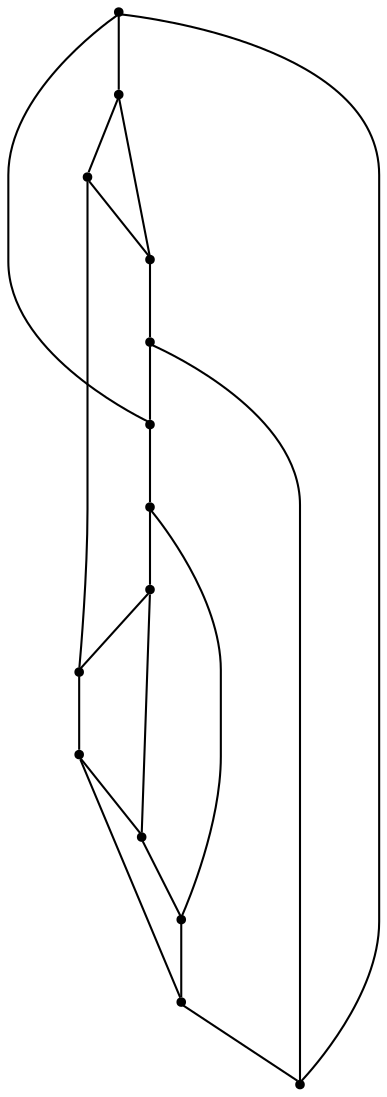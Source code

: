 graph {
  node [shape=point,comment="{\"directed\":false,\"doi\":\"10.1007/978-3-319-50106-2_20\",\"figure\":\"4 (1)\"}"]

  v0 [pos="618.4381063907506,617.2361399727538"]
  v1 [pos="586.4725585503119,585.2688537053289"]
  v2 [pos="522.5374091078062,553.3018217884576"]
  v3 [pos="554.5050076747157,649.2034262401786"]
  v4 [pos="490.5698264380012,521.338605129889"]
  v5 [pos="458.60224376819616,489.3715732130176"]
  v6 [pos="426.6346293041822,457.40428694559273"]
  v7 [pos="394.6670466343772,425.43700067816786"]
  v8 [pos="362.7036290059314,393.4699687612965"]
  v9 [pos="330.7360145419175,361.506752102728"]
  v10 [pos="298.76843187211244,329.5397201858566"]
  v11 [pos="266.80084522803133,265.60514765100686"]
  v12 [pos="234.83324666112185,233.63798855885886"]
  v13 [pos="202.8656480942124,297.5724339184318"]

  v0 -- v3 [id="-1",pos="618.4381063907506,617.2361399727538 618.4443539527894,649.2076230243117 618.4443539527894,649.2076230243117 618.4443539527894,649.2076230243117 554.5050076747157,649.2034262401786 554.5050076747157,649.2034262401786 554.5050076747157,649.2034262401786"]
  v13 -- v10 [id="-2",pos="202.8656480942124,297.5724339184318 298.77259691347166,297.57669429020325 298.77259691347166,297.57669429020325 298.77259691347166,297.57669429020325 298.76843187211244,329.5397201858566 298.76843187211244,329.5397201858566 298.76843187211244,329.5397201858566"]
  v12 -- v13 [id="-3",pos="234.83324666112185,233.63798855885886 202.86983300695215,233.63811573413557 202.86983300695215,233.63811573413557 202.86983300695215,233.63811573413557 202.8656480942124,297.5724339184318 202.8656480942124,297.5724339184318 202.8656480942124,297.5724339184318"]
  v11 -- v12 [id="-4",pos="266.80084522803133,265.60514765100686 234.8374315738616,265.609535198055 234.8374315738616,265.609535198055 234.8374315738616,265.609535198055 234.83324666112185,233.63798855885886 234.83324666112185,233.63798855885886 234.83324666112185,233.63798855885886"]
  v12 -- v1 [id="-5",pos="234.83324666112185,233.63798855885886 586.4767394887755,233.64231251826857 586.4767394887755,233.64231251826857 586.4767394887755,233.64231251826857 586.4725585503119,585.2688537053289 586.4725585503119,585.2688537053289 586.4725585503119,585.2688537053289"]
  v1 -- v11 [id="-6",pos="586.4725585503119,585.2688537053289 266.8050142436666,585.2773744488718 266.8050142436666,585.2773744488718 266.8050142436666,585.2773744488718 266.80084522803133,265.60514765100686 266.80084522803133,265.60514765100686 266.80084522803133,265.60514765100686"]
  v9 -- v10 [id="-7",pos="330.7360145419175,361.506752102728 298.76426683075323,361.5069110718239 298.76426683075323,361.5069110718239 298.76426683075323,361.5069110718239 298.76843187211244,329.5397201858566 298.76843187211244,329.5397201858566 298.76843187211244,329.5397201858566"]
  v10 -- v0 [id="-8",pos="298.76843187211244,329.5397201858566 618.4318270345029,329.5395294229414 618.4318270345029,329.5395294229414 618.4318270345029,329.5395294229414 618.4381063907506,617.2361399727538 618.4381063907506,617.2361399727538 618.4381063907506,617.2361399727538"]
  v8 -- v9 [id="-9",pos="362.7036290059314,393.4699687612965 330.73184950055827,393.4739429886953 330.73184950055827,393.4739429886953 330.73184950055827,393.4739429886953 330.7360145419175,361.506752102728 330.7360145419175,361.506752102728 330.7360145419175,361.506752102728"]
  v6 -- v8 [id="-10",pos="426.6346293041822,457.40428694559273 362.6994321703633,457.408356554449 362.6994321703633,457.408356554449 362.6994321703633,457.408356554449 362.7036290059314,393.4699687612965 362.7036290059314,393.4699687612965 362.7036290059314,393.4699687612965"]
  v8 -- v5 [id="-11",pos="362.7036290059314,393.4699687612965 458.60221197398727,393.4739429886953 458.60221197398727,393.4739429886953 458.60221197398727,393.4739429886953 458.60224376819616,489.3715732130176 458.60224376819616,489.3715732130176 458.60224376819616,489.3715732130176"]
  v5 -- v7 [id="-12",pos="458.60224376819616,489.3715732130176 394.66701484016835,489.37554744041637 394.66701484016835,489.37554744041637 394.66701484016835,489.37554744041637 394.6670466343772,425.43700067816786 394.6670466343772,425.43700067816786 394.6670466343772,425.43700067816786"]
  v7 -- v2 [id="-13",pos="394.6670466343772,425.43700067816786 522.5374091078062,425.4413246375777 522.5374091078062,425.4413246375777 522.5374091078062,425.4413246375777 522.5374091078062,553.3018217884576 522.5374091078062,553.3018217884576 522.5374091078062,553.3018217884576"]
  v4 -- v6 [id="-14",pos="490.5698264380012,521.338605129889 426.6345975099734,521.3427383263836 426.6345975099734,521.3427383263836 426.6345975099734,521.3427383263836 426.6346293041822,457.40428694559273 426.6346293041822,457.40428694559273 426.6346293041822,457.40428694559273"]
  v6 -- v11 [id="-15",pos="426.6346293041822,457.40428694559273 426.6346610983911,265.60514765100686 426.6346610983911,265.60514765100686 426.6346610983911,265.60514765100686 266.80084522803133,265.60514765100686 266.80084522803133,265.60514765100686 266.80084522803133,265.60514765100686"]
  v7 -- v9 [id="-16",pos="394.6670466343772,425.43700067816786 394.66704663437724,361.506752102728 394.66704663437724,361.506752102728 394.66704663437724,361.506752102728 330.7360145419175,361.506752102728 330.7360145419175,361.506752102728 330.7360145419175,361.506752102728"]
  v2 -- v4 [id="-17",pos="522.5374091078062,553.3018217884576 490.5698264380012,553.3059549849522 490.5698264380012,553.3059549849522 490.5698264380012,553.3059549849522 490.5698264380012,521.338605129889 490.5698264380012,521.338605129889 490.5698264380012,521.338605129889"]
  v5 -- v4 [id="-18",pos="458.60224376819616,489.3715732130176 490.56976284958347,489.37551564659714 490.56976284958347,489.37551564659714 490.56976284958347,489.37551564659714 490.5698264380012,521.338605129889 490.5698264380012,521.338605129889 490.5698264380012,521.338605129889"]
  v3 -- v2 [id="-19",pos="554.5050076747157,649.2034262401786 554.5091886131793,553.3060185725906 554.5091886131793,553.3060185725906 554.5091886131793,553.3060185725906 522.5374091078062,553.3018217884576 522.5374091078062,553.3018217884576 522.5374091078062,553.3018217884576"]
  v0 -- v1 [id="-20",pos="618.4381063907506,617.2361399727538 586.4726062416252,617.2403844476156 586.4726062416252,617.2403844476156 586.4726062416252,617.2403844476156 586.4725585503119,585.2688537053289 586.4725585503119,585.2688537053289 586.4725585503119,585.2688537053289"]
  v13 -- v3 [id="-21",pos="202.8656480942124,297.5724339184318 202.86984890405657,649.2076230243117 202.86984890405657,649.2076230243117 202.86984890405657,649.2076230243117 554.5050076747157,649.2034262401786 554.5050076747157,649.2034262401786 554.5050076747157,649.2034262401786"]
}